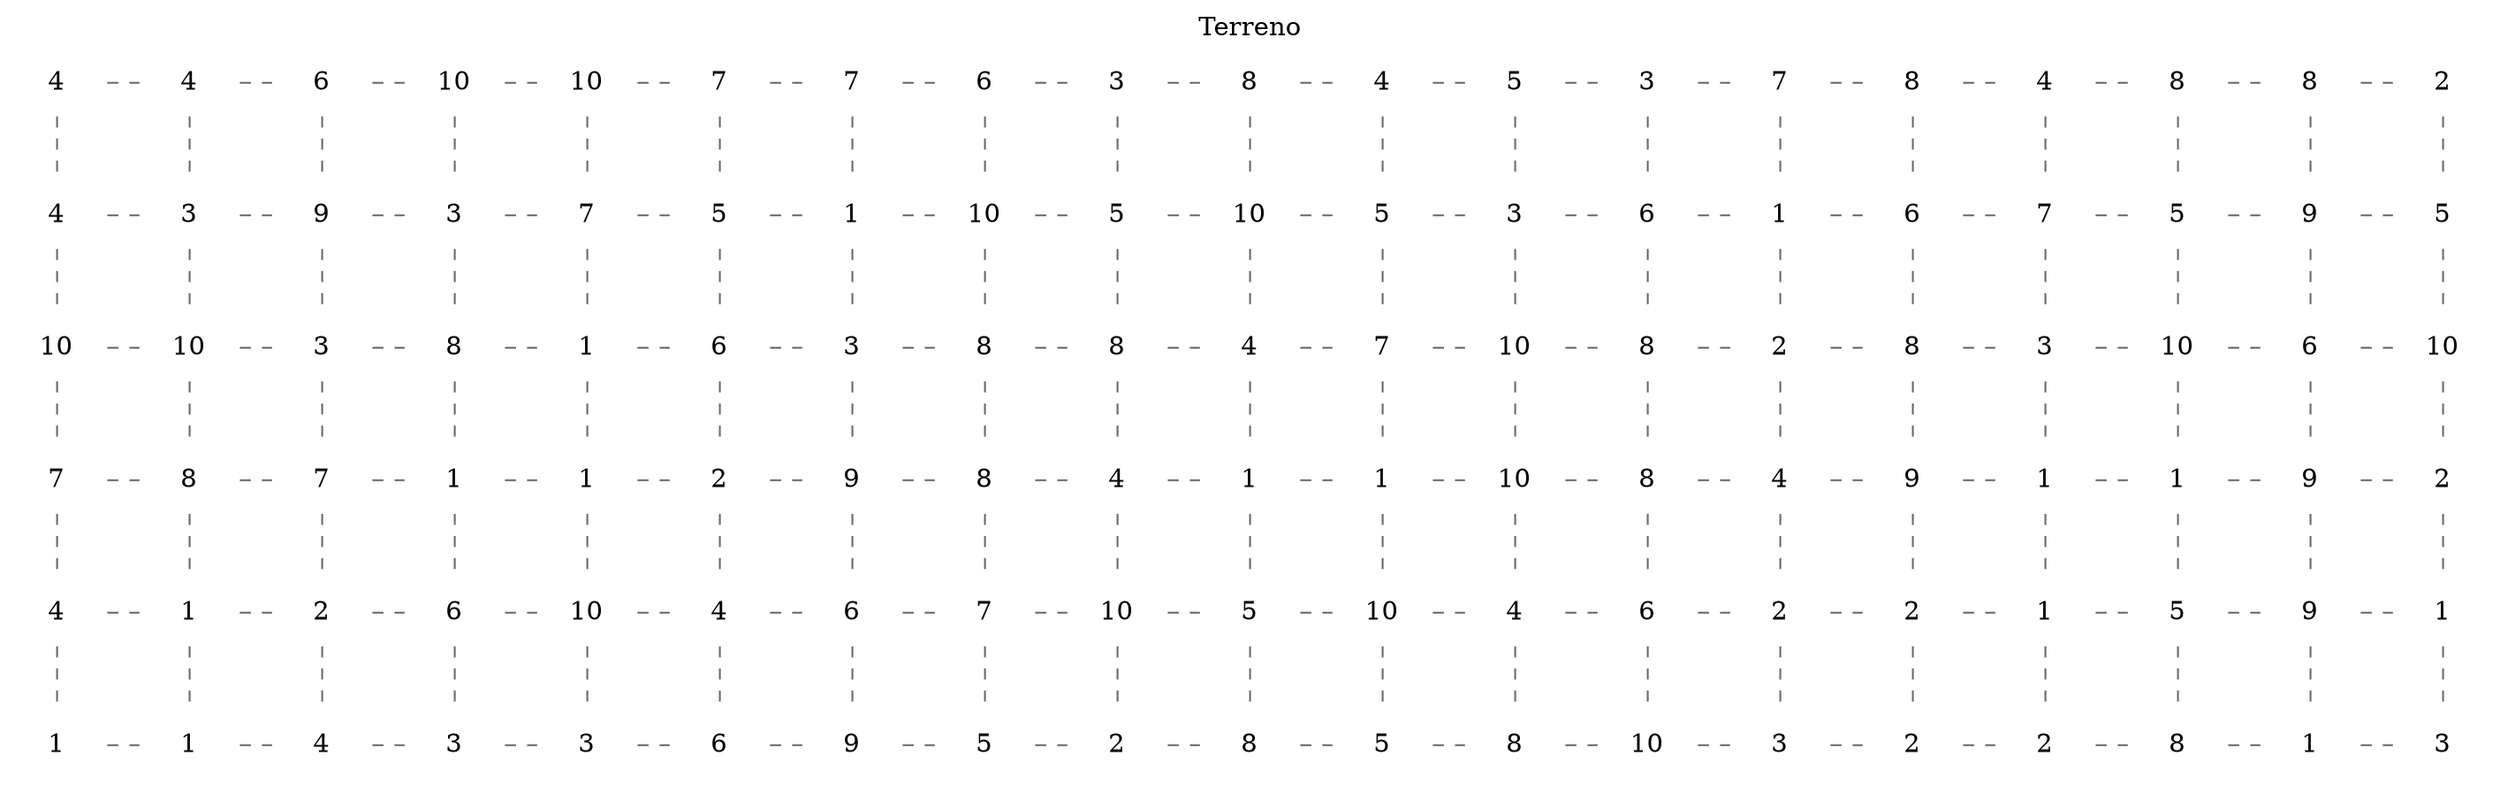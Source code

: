 
        graph grid
        {
	        layout=dot
	        label="Terreno"
	        labelloc = "t"
	        node [shape=plaintext]

	        edge [weight=1000 style=dashed color=dimgrey]
            
         A0_0[ label = "4"] 
  A1_0[ label = "4"] 
  A2_0[ label = "10"] 
  A3_0[ label = "7"] 
  A4_0[ label = "4"] 
  A5_0[ label = "1"] 
  A0_1[ label = "4"] 
  A1_1[ label = "3"] 
  A2_1[ label = "10"] 
  A3_1[ label = "8"] 
  A4_1[ label = "1"] 
  A5_1[ label = "1"] 
  A0_2[ label = "6"] 
  A1_2[ label = "9"] 
  A2_2[ label = "3"] 
  A3_2[ label = "7"] 
  A4_2[ label = "2"] 
  A5_2[ label = "4"] 
  A0_3[ label = "10"] 
  A1_3[ label = "3"] 
  A2_3[ label = "8"] 
  A3_3[ label = "1"] 
  A4_3[ label = "6"] 
  A5_3[ label = "3"] 
  A0_4[ label = "10"] 
  A1_4[ label = "7"] 
  A2_4[ label = "1"] 
  A3_4[ label = "1"] 
  A4_4[ label = "10"] 
  A5_4[ label = "3"] 
  A0_5[ label = "7"] 
  A1_5[ label = "5"] 
  A2_5[ label = "6"] 
  A3_5[ label = "2"] 
  A4_5[ label = "4"] 
  A5_5[ label = "6"] 
  A0_6[ label = "7"] 
  A1_6[ label = "1"] 
  A2_6[ label = "3"] 
  A3_6[ label = "9"] 
  A4_6[ label = "6"] 
  A5_6[ label = "9"] 
  A0_7[ label = "6"] 
  A1_7[ label = "10"] 
  A2_7[ label = "8"] 
  A3_7[ label = "8"] 
  A4_7[ label = "7"] 
  A5_7[ label = "5"] 
  A0_8[ label = "3"] 
  A1_8[ label = "5"] 
  A2_8[ label = "8"] 
  A3_8[ label = "4"] 
  A4_8[ label = "10"] 
  A5_8[ label = "2"] 
  A0_9[ label = "8"] 
  A1_9[ label = "10"] 
  A2_9[ label = "4"] 
  A3_9[ label = "1"] 
  A4_9[ label = "5"] 
  A5_9[ label = "8"] 
  A0_10[ label = "4"] 
  A1_10[ label = "5"] 
  A2_10[ label = "7"] 
  A3_10[ label = "1"] 
  A4_10[ label = "10"] 
  A5_10[ label = "5"] 
  A0_11[ label = "5"] 
  A1_11[ label = "3"] 
  A2_11[ label = "10"] 
  A3_11[ label = "10"] 
  A4_11[ label = "4"] 
  A5_11[ label = "8"] 
  A0_12[ label = "3"] 
  A1_12[ label = "6"] 
  A2_12[ label = "8"] 
  A3_12[ label = "8"] 
  A4_12[ label = "6"] 
  A5_12[ label = "10"] 
  A0_13[ label = "7"] 
  A1_13[ label = "1"] 
  A2_13[ label = "2"] 
  A3_13[ label = "4"] 
  A4_13[ label = "2"] 
  A5_13[ label = "3"] 
  A0_14[ label = "8"] 
  A1_14[ label = "6"] 
  A2_14[ label = "8"] 
  A3_14[ label = "9"] 
  A4_14[ label = "2"] 
  A5_14[ label = "2"] 
  A0_15[ label = "4"] 
  A1_15[ label = "7"] 
  A2_15[ label = "3"] 
  A3_15[ label = "1"] 
  A4_15[ label = "1"] 
  A5_15[ label = "2"] 
  A0_16[ label = "8"] 
  A1_16[ label = "5"] 
  A2_16[ label = "10"] 
  A3_16[ label = "1"] 
  A4_16[ label = "5"] 
  A5_16[ label = "8"] 
  A0_17[ label = "8"] 
  A1_17[ label = "9"] 
  A2_17[ label = "6"] 
  A3_17[ label = "9"] 
  A4_17[ label = "9"] 
  A5_17[ label = "1"] 
  A0_18[ label = "2"] 
  A1_18[ label = "5"] 
  A2_18[ label = "10"] 
  A3_18[ label = "2"] 
  A4_18[ label = "1"] 
  A5_18[ label = "3"] 
  A0_0 --  A1_0 --  A2_0 --  A3_0 --  A4_0 --  A5_0 
  A0_1 --  A1_1 --  A2_1 --  A3_1 --  A4_1 --  A5_1 
  A0_2 --  A1_2 --  A2_2 --  A3_2 --  A4_2 --  A5_2 
  A0_3 --  A1_3 --  A2_3 --  A3_3 --  A4_3 --  A5_3 
  A0_4 --  A1_4 --  A2_4 --  A3_4 --  A4_4 --  A5_4 
  A0_5 --  A1_5 --  A2_5 --  A3_5 --  A4_5 --  A5_5 
  A0_6 --  A1_6 --  A2_6 --  A3_6 --  A4_6 --  A5_6 
  A0_7 --  A1_7 --  A2_7 --  A3_7 --  A4_7 --  A5_7 
  A0_8 --  A1_8 --  A2_8 --  A3_8 --  A4_8 --  A5_8 
  A0_9 --  A1_9 --  A2_9 --  A3_9 --  A4_9 --  A5_9 
  A0_10 --  A1_10 --  A2_10 --  A3_10 --  A4_10 --  A5_10 
  A0_11 --  A1_11 --  A2_11 --  A3_11 --  A4_11 --  A5_11 
  A0_12 --  A1_12 --  A2_12 --  A3_12 --  A4_12 --  A5_12 
  A0_13 --  A1_13 --  A2_13 --  A3_13 --  A4_13 --  A5_13 
  A0_14 --  A1_14 --  A2_14 --  A3_14 --  A4_14 --  A5_14 
  A0_15 --  A1_15 --  A2_15 --  A3_15 --  A4_15 --  A5_15 
  A0_16 --  A1_16 --  A2_16 --  A3_16 --  A4_16 --  A5_16 
  A0_17 --  A1_17 --  A2_17 --  A3_17 --  A4_17 --  A5_17 
  A0_18 --  A1_18 --  A2_18 --  A3_18 --  A4_18 --  A5_18 
  rank=same {A0_0 -- A0_1 -- A0_2 -- A0_3 -- A0_4 -- A0_5 -- A0_6 -- A0_7 -- A0_8 -- A0_9 -- A0_10 -- A0_11 -- A0_12 -- A0_13 -- A0_14 -- A0_15 -- A0_16 -- A0_17 -- A0_18} 
 rank=same {A1_0 -- A1_1 -- A1_2 -- A1_3 -- A1_4 -- A1_5 -- A1_6 -- A1_7 -- A1_8 -- A1_9 -- A1_10 -- A1_11 -- A1_12 -- A1_13 -- A1_14 -- A1_15 -- A1_16 -- A1_17 -- A1_18} 
 rank=same {A2_0 -- A2_1 -- A2_2 -- A2_3 -- A2_4 -- A2_5 -- A2_6 -- A2_7 -- A2_8 -- A2_9 -- A2_10 -- A2_11 -- A2_12 -- A2_13 -- A2_14 -- A2_15 -- A2_16 -- A2_17 -- A2_18} 
 rank=same {A3_0 -- A3_1 -- A3_2 -- A3_3 -- A3_4 -- A3_5 -- A3_6 -- A3_7 -- A3_8 -- A3_9 -- A3_10 -- A3_11 -- A3_12 -- A3_13 -- A3_14 -- A3_15 -- A3_16 -- A3_17 -- A3_18} 
 rank=same {A4_0 -- A4_1 -- A4_2 -- A4_3 -- A4_4 -- A4_5 -- A4_6 -- A4_7 -- A4_8 -- A4_9 -- A4_10 -- A4_11 -- A4_12 -- A4_13 -- A4_14 -- A4_15 -- A4_16 -- A4_17 -- A4_18} 
 rank=same {A5_0 -- A5_1 -- A5_2 -- A5_3 -- A5_4 -- A5_5 -- A5_6 -- A5_7 -- A5_8 -- A5_9 -- A5_10 -- A5_11 -- A5_12 -- A5_13 -- A5_14 -- A5_15 -- A5_16 -- A5_17 -- A5_18} 
}
